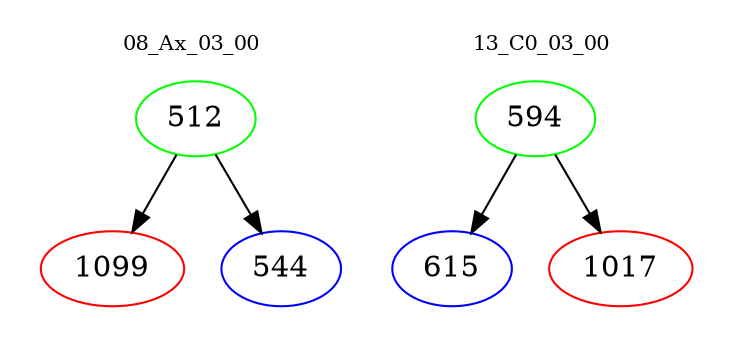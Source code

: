 digraph{
subgraph cluster_0 {
color = white
label = "08_Ax_03_00";
fontsize=10;
T0_512 [label="512", color="green"]
T0_512 -> T0_1099 [color="black"]
T0_1099 [label="1099", color="red"]
T0_512 -> T0_544 [color="black"]
T0_544 [label="544", color="blue"]
}
subgraph cluster_1 {
color = white
label = "13_C0_03_00";
fontsize=10;
T1_594 [label="594", color="green"]
T1_594 -> T1_615 [color="black"]
T1_615 [label="615", color="blue"]
T1_594 -> T1_1017 [color="black"]
T1_1017 [label="1017", color="red"]
}
}
